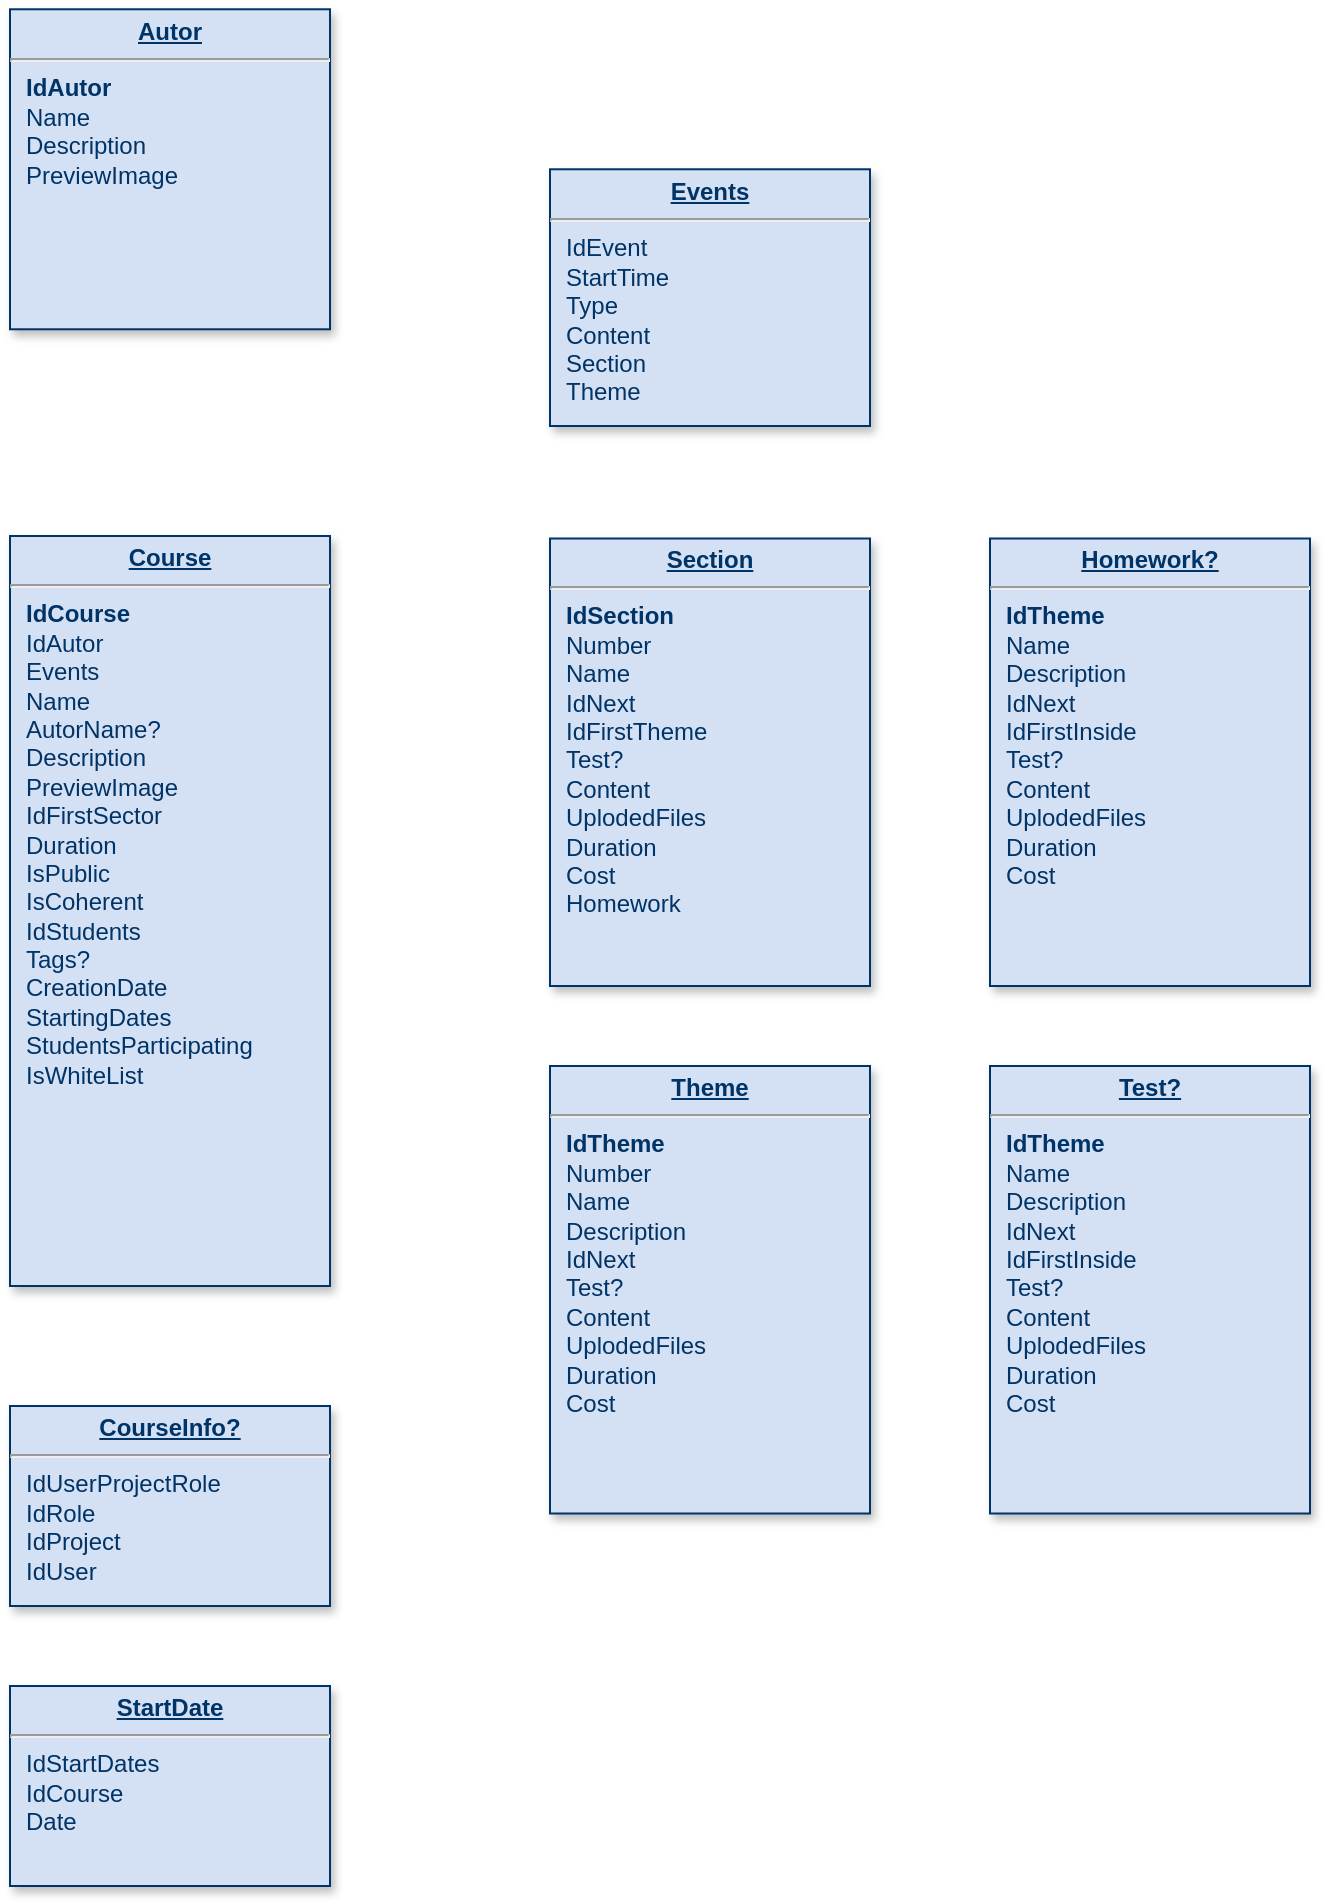 <mxfile version="23.1.5" type="device">
  <diagram name="Page-1" id="efa7a0a1-bf9b-a30e-e6df-94a7791c09e9">
    <mxGraphModel dx="472" dy="875" grid="1" gridSize="10" guides="1" tooltips="1" connect="1" arrows="1" fold="1" page="1" pageScale="1" pageWidth="826" pageHeight="1169" background="none" math="0" shadow="0">
      <root>
        <mxCell id="0" />
        <mxCell id="1" parent="0" />
        <mxCell id="20" value="&lt;p style=&quot;margin: 0px; margin-top: 4px; text-align: center; text-decoration: underline;&quot;&gt;&lt;b&gt;Section&lt;/b&gt;&lt;br&gt;&lt;/p&gt;&lt;hr&gt;&lt;p style=&quot;margin: 0px; margin-left: 8px;&quot;&gt;&lt;b&gt;IdSection&lt;/b&gt;&lt;/p&gt;&lt;p style=&quot;margin: 0px; margin-left: 8px;&quot;&gt;Number&lt;/p&gt;&lt;p style=&quot;margin: 0px; margin-left: 8px;&quot;&gt;Name&lt;/p&gt;&lt;p style=&quot;margin: 0px; margin-left: 8px;&quot;&gt;IdNext&lt;/p&gt;&lt;p style=&quot;margin: 0px; margin-left: 8px;&quot;&gt;IdFirstTheme&lt;/p&gt;&lt;p style=&quot;margin: 0px; margin-left: 8px;&quot;&gt;Test?&lt;/p&gt;&lt;p style=&quot;margin: 0px; margin-left: 8px;&quot;&gt;Content&lt;/p&gt;&lt;p style=&quot;margin: 0px; margin-left: 8px;&quot;&gt;UplodedFiles&lt;/p&gt;&lt;p style=&quot;margin: 0px; margin-left: 8px;&quot;&gt;Duration&lt;/p&gt;&lt;p style=&quot;margin: 0px; margin-left: 8px;&quot;&gt;Cost&lt;/p&gt;&lt;p style=&quot;margin: 0px; margin-left: 8px;&quot;&gt;Homework&lt;/p&gt;" style="verticalAlign=top;align=left;overflow=fill;fontSize=12;fontFamily=Helvetica;html=1;strokeColor=#003366;shadow=1;fillColor=#D4E1F5;fontColor=#003366" parent="1" vertex="1">
          <mxGeometry x="310" y="286.25" width="160" height="223.75" as="geometry" />
        </mxCell>
        <mxCell id="21" value="&lt;p style=&quot;margin: 0px; margin-top: 4px; text-align: center; text-decoration: underline;&quot;&gt;&lt;b&gt;Course&lt;/b&gt;&lt;/p&gt;&lt;hr&gt;&lt;p style=&quot;margin: 0px; margin-left: 8px;&quot;&gt;&lt;b&gt;IdCourse&lt;/b&gt;&lt;/p&gt;&lt;p style=&quot;margin: 0px; margin-left: 8px;&quot;&gt;IdAutor&lt;/p&gt;&lt;p style=&quot;margin: 0px; margin-left: 8px;&quot;&gt;Events&lt;/p&gt;&lt;p style=&quot;margin: 0px; margin-left: 8px;&quot;&gt;Name&lt;/p&gt;&lt;p style=&quot;margin: 0px; margin-left: 8px;&quot;&gt;AutorName?&lt;/p&gt;&lt;p style=&quot;margin: 0px; margin-left: 8px;&quot;&gt;Description&lt;/p&gt;&lt;p style=&quot;margin: 0px; margin-left: 8px;&quot;&gt;PreviewImage&lt;/p&gt;&lt;p style=&quot;margin: 0px; margin-left: 8px;&quot;&gt;IdFirstSector&lt;/p&gt;&lt;p style=&quot;margin: 0px; margin-left: 8px;&quot;&gt;Duration&lt;br&gt;&lt;/p&gt;&lt;p style=&quot;margin: 0px; margin-left: 8px;&quot;&gt;IsPublic&lt;/p&gt;&lt;p style=&quot;margin: 0px; margin-left: 8px;&quot;&gt;IsCoherent&lt;/p&gt;&lt;p style=&quot;margin: 0px; margin-left: 8px;&quot;&gt;IdStudents&lt;/p&gt;&lt;p style=&quot;margin: 0px; margin-left: 8px;&quot;&gt;Tags?&lt;/p&gt;&lt;p style=&quot;margin: 0px; margin-left: 8px;&quot;&gt;CreationDate&lt;/p&gt;&lt;p style=&quot;margin: 0px; margin-left: 8px;&quot;&gt;StartingDates&lt;/p&gt;&lt;p style=&quot;margin: 0px; margin-left: 8px;&quot;&gt;StudentsParticipating&lt;/p&gt;&lt;p style=&quot;margin: 0px; margin-left: 8px;&quot;&gt;IsWhiteList&lt;/p&gt;&lt;p style=&quot;margin: 0px; margin-left: 8px;&quot;&gt;&lt;br&gt;&lt;/p&gt;" style="verticalAlign=top;align=left;overflow=fill;fontSize=12;fontFamily=Helvetica;html=1;strokeColor=#003366;shadow=1;fillColor=#D4E1F5;fontColor=#003366" parent="1" vertex="1">
          <mxGeometry x="40" y="285" width="160" height="375" as="geometry" />
        </mxCell>
        <mxCell id="25" value="&lt;p style=&quot;margin: 0px; margin-top: 4px; text-align: center; text-decoration: underline;&quot;&gt;&lt;b&gt;Autor&lt;/b&gt;&lt;/p&gt;&lt;hr&gt;&lt;p style=&quot;margin: 0px; margin-left: 8px;&quot;&gt;&lt;b&gt;IdAutor&lt;/b&gt;&lt;/p&gt;&lt;p style=&quot;margin: 0px; margin-left: 8px;&quot;&gt;Name&lt;/p&gt;&lt;p style=&quot;margin: 0px; margin-left: 8px;&quot;&gt;Description&lt;/p&gt;&lt;p style=&quot;margin: 0px; margin-left: 8px;&quot;&gt;PreviewImage&lt;/p&gt;" style="verticalAlign=top;align=left;overflow=fill;fontSize=12;fontFamily=Helvetica;html=1;strokeColor=#003366;shadow=1;fillColor=#D4E1F5;fontColor=#003366" parent="1" vertex="1">
          <mxGeometry x="40.0" y="21.64" width="160" height="160" as="geometry" />
        </mxCell>
        <mxCell id="9bYfZH1pRlhmhK1S9tJv-119" value="&lt;p style=&quot;margin: 0px; margin-top: 4px; text-align: center; text-decoration: underline;&quot;&gt;&lt;b&gt;CourseInfo?&lt;/b&gt;&lt;/p&gt;&lt;hr&gt;&lt;p style=&quot;margin: 0px; margin-left: 8px;&quot;&gt;IdUserProjectRole&lt;/p&gt;&lt;p style=&quot;margin: 0px; margin-left: 8px;&quot;&gt;IdRole&lt;/p&gt;&lt;p style=&quot;margin: 0px; margin-left: 8px;&quot;&gt;IdProject&lt;/p&gt;&lt;p style=&quot;margin: 0px; margin-left: 8px;&quot;&gt;IdUser&lt;/p&gt;" style="verticalAlign=top;align=left;overflow=fill;fontSize=12;fontFamily=Helvetica;html=1;strokeColor=#003366;shadow=1;fillColor=#D4E1F5;fontColor=#003366" parent="1" vertex="1">
          <mxGeometry x="40.0" y="720.0" width="160" height="100" as="geometry" />
        </mxCell>
        <mxCell id="leZ56GM0amIZ9AggOZtL-114" value="&lt;p style=&quot;margin: 0px; margin-top: 4px; text-align: center; text-decoration: underline;&quot;&gt;&lt;b&gt;Events&lt;/b&gt;&lt;/p&gt;&lt;hr&gt;&lt;p style=&quot;margin: 0px; margin-left: 8px;&quot;&gt;IdEvent&lt;/p&gt;&lt;p style=&quot;margin: 0px; margin-left: 8px;&quot;&gt;StartTime&lt;/p&gt;&lt;p style=&quot;margin: 0px; margin-left: 8px;&quot;&gt;Type&lt;/p&gt;&lt;p style=&quot;margin: 0px; margin-left: 8px;&quot;&gt;Content&lt;/p&gt;&lt;p style=&quot;margin: 0px; margin-left: 8px;&quot;&gt;Section&lt;/p&gt;&lt;p style=&quot;margin: 0px; margin-left: 8px;&quot;&gt;Theme&lt;/p&gt;&lt;p style=&quot;margin: 0px; margin-left: 8px;&quot;&gt;&lt;br&gt;&lt;/p&gt;" style="verticalAlign=top;align=left;overflow=fill;fontSize=12;fontFamily=Helvetica;html=1;strokeColor=#003366;shadow=1;fillColor=#D4E1F5;fontColor=#003366" parent="1" vertex="1">
          <mxGeometry x="310" y="101.64" width="160" height="128.36" as="geometry" />
        </mxCell>
        <mxCell id="leZ56GM0amIZ9AggOZtL-115" value="&lt;p style=&quot;margin: 0px; margin-top: 4px; text-align: center; text-decoration: underline;&quot;&gt;&lt;b&gt;Theme&lt;/b&gt;&lt;br&gt;&lt;/p&gt;&lt;hr&gt;&lt;p style=&quot;margin: 0px; margin-left: 8px;&quot;&gt;&lt;b&gt;IdTheme&lt;/b&gt;&lt;/p&gt;&lt;p style=&quot;margin: 0px; margin-left: 8px;&quot;&gt;Number&lt;/p&gt;&lt;p style=&quot;margin: 0px; margin-left: 8px;&quot;&gt;Name&lt;/p&gt;&lt;p style=&quot;margin: 0px; margin-left: 8px;&quot;&gt;Description&lt;/p&gt;&lt;p style=&quot;margin: 0px; margin-left: 8px;&quot;&gt;IdNext&lt;/p&gt;&lt;p style=&quot;margin: 0px; margin-left: 8px;&quot;&gt;Test?&lt;/p&gt;&lt;p style=&quot;margin: 0px; margin-left: 8px;&quot;&gt;Content&lt;/p&gt;&lt;p style=&quot;margin: 0px; margin-left: 8px;&quot;&gt;UplodedFiles&lt;/p&gt;&lt;p style=&quot;margin: 0px; margin-left: 8px;&quot;&gt;Duration&lt;/p&gt;&lt;p style=&quot;margin: 0px; margin-left: 8px;&quot;&gt;Cost&lt;/p&gt;" style="verticalAlign=top;align=left;overflow=fill;fontSize=12;fontFamily=Helvetica;html=1;strokeColor=#003366;shadow=1;fillColor=#D4E1F5;fontColor=#003366" parent="1" vertex="1">
          <mxGeometry x="310" y="550" width="160" height="223.75" as="geometry" />
        </mxCell>
        <mxCell id="leZ56GM0amIZ9AggOZtL-116" value="&lt;p style=&quot;margin: 0px; margin-top: 4px; text-align: center; text-decoration: underline;&quot;&gt;&lt;b&gt;StartDate&lt;/b&gt;&lt;/p&gt;&lt;hr&gt;&lt;p style=&quot;margin: 0px; margin-left: 8px;&quot;&gt;IdStartDates&lt;/p&gt;&lt;p style=&quot;margin: 0px; margin-left: 8px;&quot;&gt;IdCourse&lt;/p&gt;&lt;p style=&quot;margin: 0px; margin-left: 8px;&quot;&gt;Date&lt;/p&gt;" style="verticalAlign=top;align=left;overflow=fill;fontSize=12;fontFamily=Helvetica;html=1;strokeColor=#003366;shadow=1;fillColor=#D4E1F5;fontColor=#003366" parent="1" vertex="1">
          <mxGeometry x="40.0" y="860.0" width="160" height="100" as="geometry" />
        </mxCell>
        <mxCell id="leZ56GM0amIZ9AggOZtL-117" value="&lt;p style=&quot;margin: 0px; margin-top: 4px; text-align: center; text-decoration: underline;&quot;&gt;&lt;b&gt;Test?&lt;/b&gt;&lt;br&gt;&lt;/p&gt;&lt;hr&gt;&lt;p style=&quot;margin: 0px; margin-left: 8px;&quot;&gt;&lt;b&gt;IdTheme&lt;/b&gt;&lt;/p&gt;&lt;p style=&quot;margin: 0px; margin-left: 8px;&quot;&gt;Name&lt;/p&gt;&lt;p style=&quot;margin: 0px; margin-left: 8px;&quot;&gt;Description&lt;/p&gt;&lt;p style=&quot;margin: 0px; margin-left: 8px;&quot;&gt;IdNext&lt;/p&gt;&lt;p style=&quot;margin: 0px; margin-left: 8px;&quot;&gt;IdFirstInside&lt;/p&gt;&lt;p style=&quot;margin: 0px; margin-left: 8px;&quot;&gt;Test?&lt;/p&gt;&lt;p style=&quot;margin: 0px; margin-left: 8px;&quot;&gt;Content&lt;/p&gt;&lt;p style=&quot;margin: 0px; margin-left: 8px;&quot;&gt;UplodedFiles&lt;/p&gt;&lt;p style=&quot;margin: 0px; margin-left: 8px;&quot;&gt;Duration&lt;/p&gt;&lt;p style=&quot;margin: 0px; margin-left: 8px;&quot;&gt;Cost&lt;/p&gt;" style="verticalAlign=top;align=left;overflow=fill;fontSize=12;fontFamily=Helvetica;html=1;strokeColor=#003366;shadow=1;fillColor=#D4E1F5;fontColor=#003366" parent="1" vertex="1">
          <mxGeometry x="530" y="550" width="160" height="223.75" as="geometry" />
        </mxCell>
        <mxCell id="leZ56GM0amIZ9AggOZtL-118" value="&lt;p style=&quot;margin: 0px; margin-top: 4px; text-align: center; text-decoration: underline;&quot;&gt;&lt;b&gt;Homework?&lt;/b&gt;&lt;br&gt;&lt;/p&gt;&lt;hr&gt;&lt;p style=&quot;margin: 0px; margin-left: 8px;&quot;&gt;&lt;b&gt;IdTheme&lt;/b&gt;&lt;/p&gt;&lt;p style=&quot;margin: 0px; margin-left: 8px;&quot;&gt;Name&lt;/p&gt;&lt;p style=&quot;margin: 0px; margin-left: 8px;&quot;&gt;Description&lt;/p&gt;&lt;p style=&quot;margin: 0px; margin-left: 8px;&quot;&gt;IdNext&lt;/p&gt;&lt;p style=&quot;margin: 0px; margin-left: 8px;&quot;&gt;IdFirstInside&lt;/p&gt;&lt;p style=&quot;margin: 0px; margin-left: 8px;&quot;&gt;Test?&lt;/p&gt;&lt;p style=&quot;margin: 0px; margin-left: 8px;&quot;&gt;Content&lt;/p&gt;&lt;p style=&quot;margin: 0px; margin-left: 8px;&quot;&gt;UplodedFiles&lt;/p&gt;&lt;p style=&quot;margin: 0px; margin-left: 8px;&quot;&gt;Duration&lt;/p&gt;&lt;p style=&quot;margin: 0px; margin-left: 8px;&quot;&gt;Cost&lt;/p&gt;" style="verticalAlign=top;align=left;overflow=fill;fontSize=12;fontFamily=Helvetica;html=1;strokeColor=#003366;shadow=1;fillColor=#D4E1F5;fontColor=#003366" parent="1" vertex="1">
          <mxGeometry x="530" y="286.25" width="160" height="223.75" as="geometry" />
        </mxCell>
      </root>
    </mxGraphModel>
  </diagram>
</mxfile>
